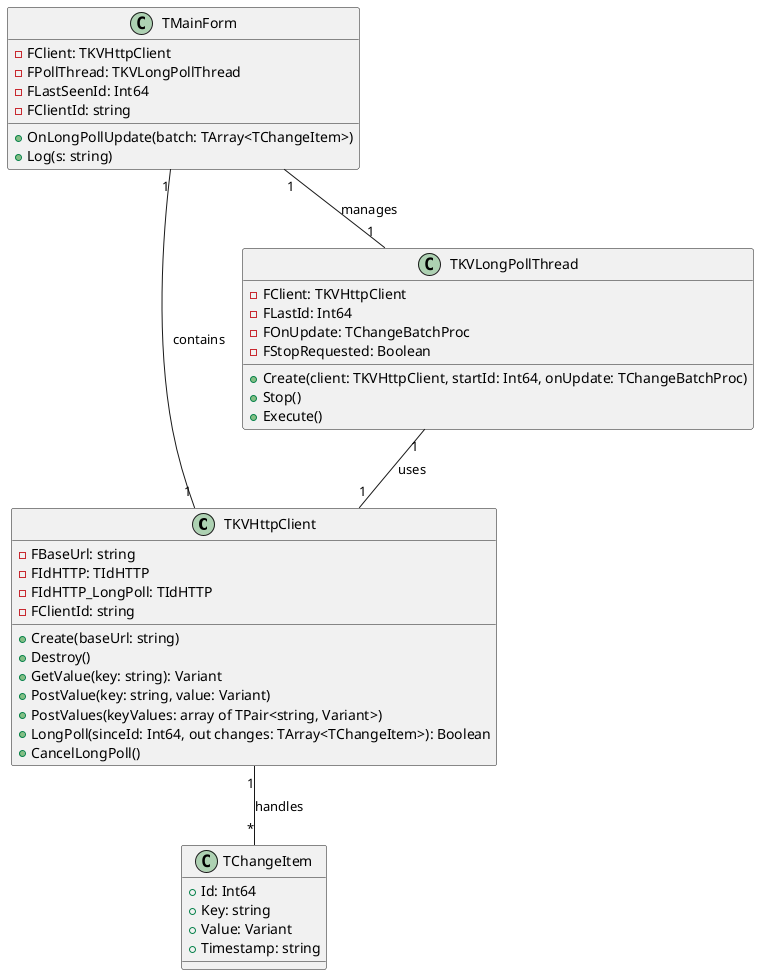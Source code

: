@startuml Client Components

' KVHttpClient
class TKVHttpClient {
  - FBaseUrl: string
  - FIdHTTP: TIdHTTP
  - FIdHTTP_LongPoll: TIdHTTP
  - FClientId: string
  + Create(baseUrl: string)
  + Destroy()
  + GetValue(key: string): Variant
  + PostValue(key: string, value: Variant)
  + PostValues(keyValues: array of TPair<string, Variant>)
  + LongPoll(sinceId: Int64, out changes: TArray<TChangeItem>): Boolean
  + CancelLongPoll()
}

' KVLongPollThread
class TKVLongPollThread {
  - FClient: TKVHttpClient
  - FLastId: Int64
  - FOnUpdate: TChangeBatchProc
  - FStopRequested: Boolean
  + Create(client: TKVHttpClient, startId: Int64, onUpdate: TChangeBatchProc)
  + Stop()
  + Execute()
}

' ChangeItem
class TChangeItem {
  + Id: Int64
  + Key: string
  + Value: Variant
  + Timestamp: string
}

' MainForm
class TMainForm {
  - FClient: TKVHttpClient
  - FPollThread: TKVLongPollThread
  - FLastSeenId: Int64
  - FClientId: string
  + OnLongPollUpdate(batch: TArray<TChangeItem>)
  + Log(s: string)
}

TKVLongPollThread "1" -- "1" TKVHttpClient : uses
TMainForm "1" -- "1" TKVHttpClient : contains
TMainForm "1" -- "1" TKVLongPollThread : manages
TKVHttpClient "1" -- "*" TChangeItem : handles

@enduml 